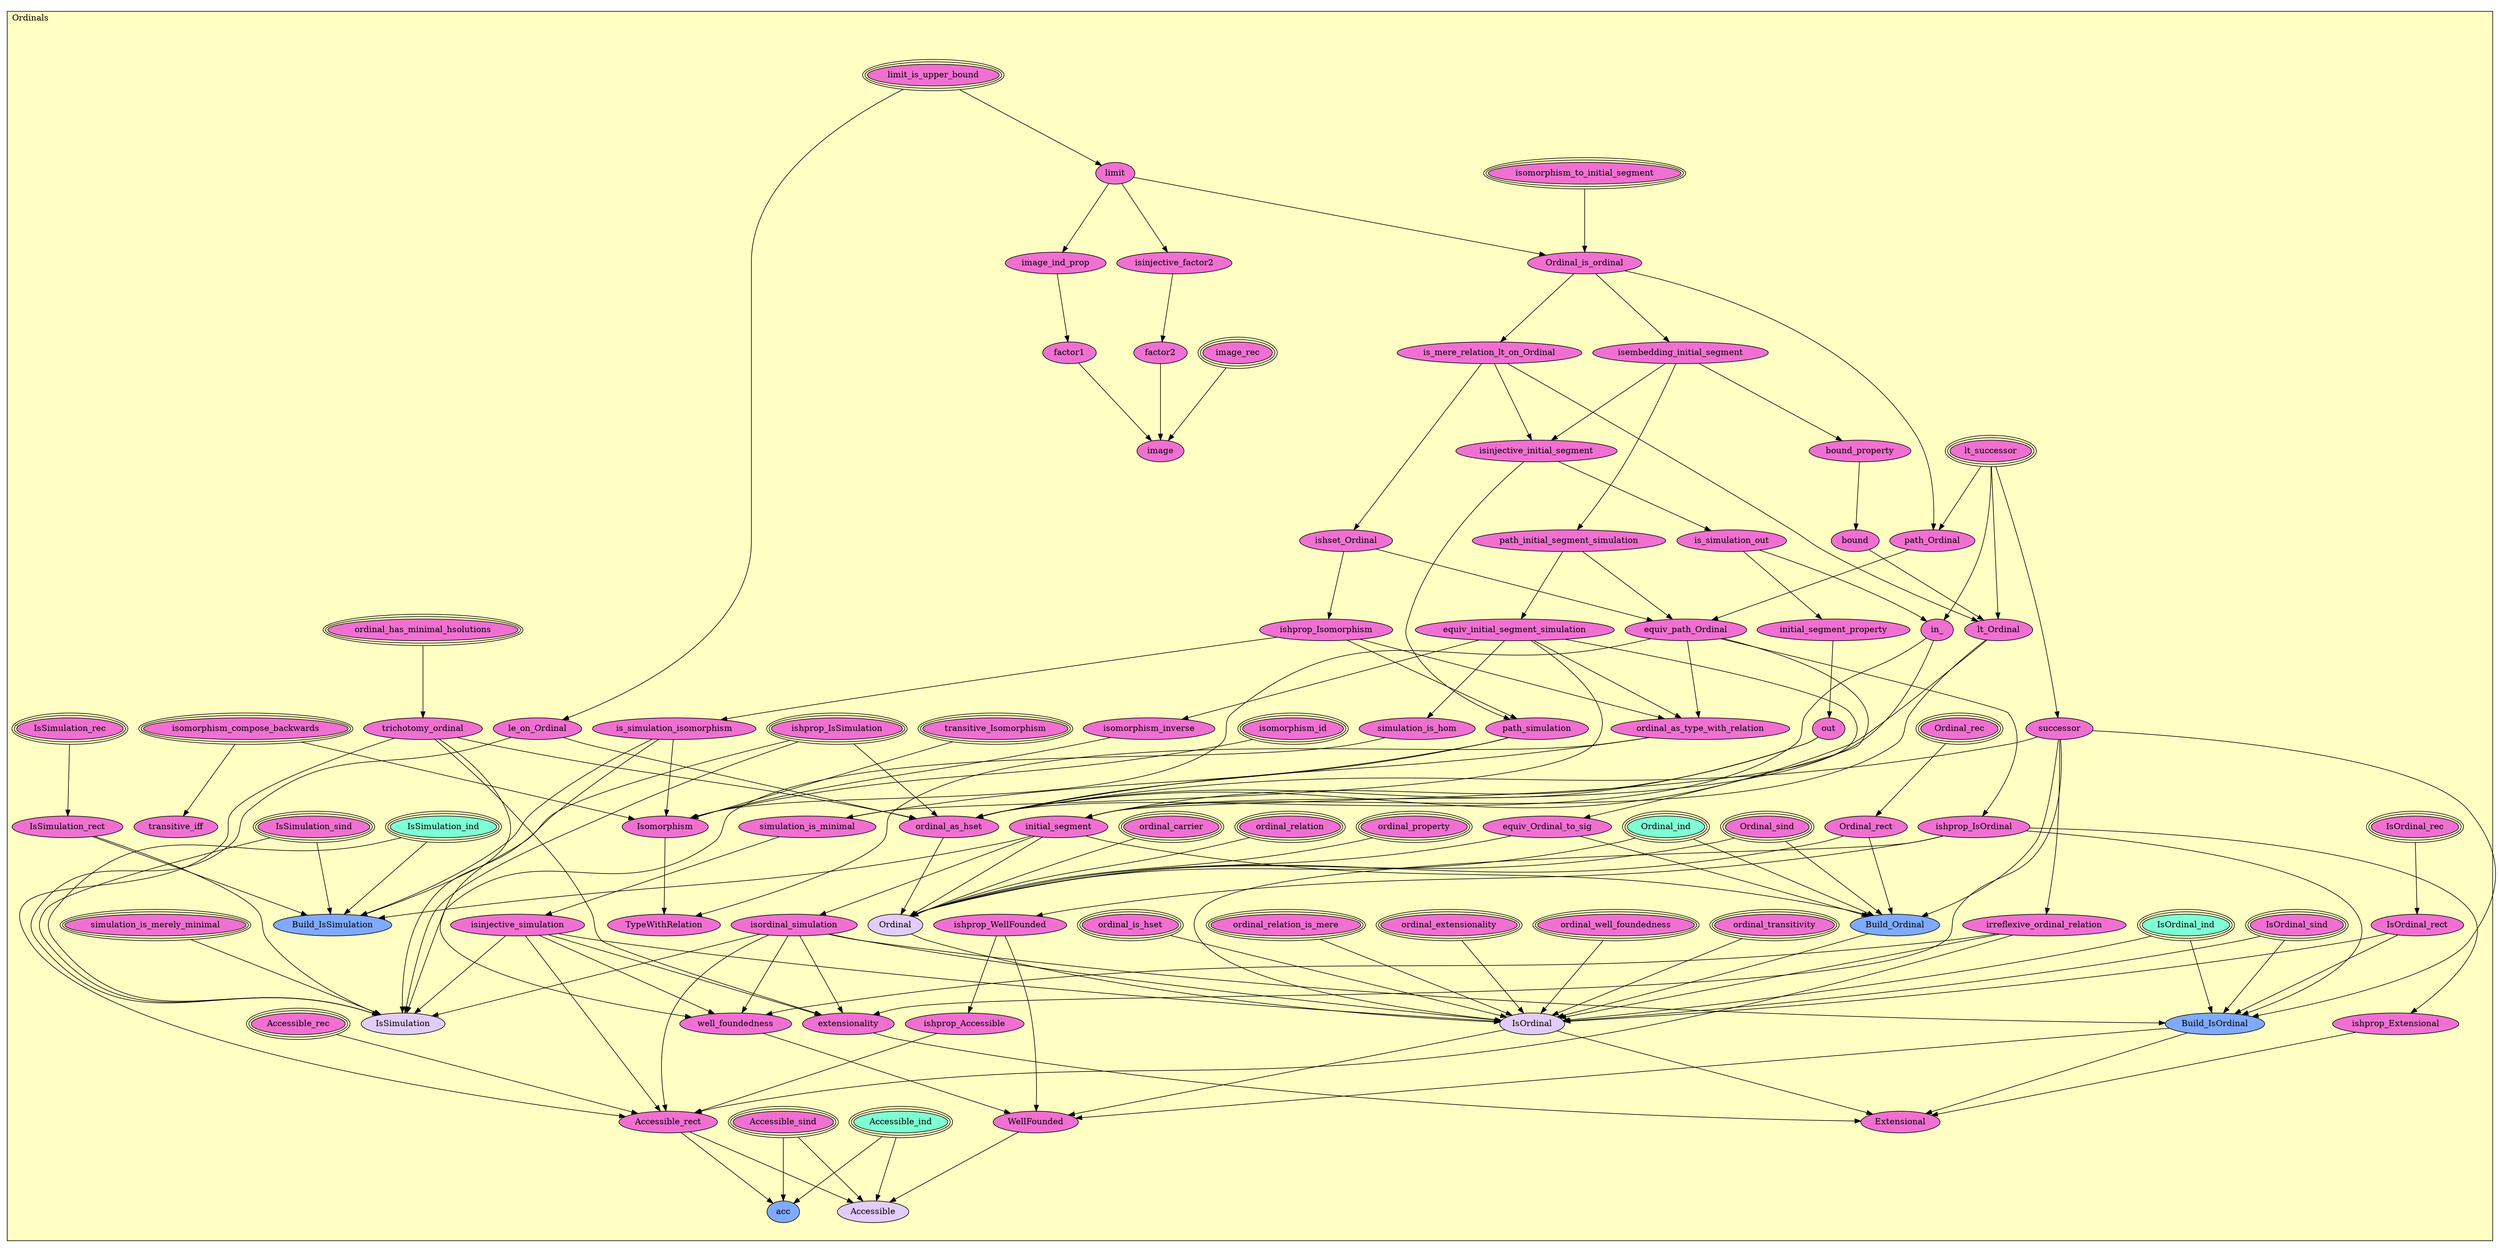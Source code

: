 digraph HoTT_Sets_Ordinals {
  graph [ratio=0.5]
  node [style=filled]
Ordinals_limit_is_upper_bound [label="limit_is_upper_bound", URL=<Ordinals.html#limit_is_upper_bound>, peripheries=3, fillcolor="#F070D1"] ;
Ordinals_le_on_Ordinal [label="le_on_Ordinal", URL=<Ordinals.html#le_on_Ordinal>, fillcolor="#F070D1"] ;
Ordinals_limit [label="limit", URL=<Ordinals.html#limit>, fillcolor="#F070D1"] ;
Ordinals_isinjective_factor2 [label="isinjective_factor2", URL=<Ordinals.html#isinjective_factor2>, fillcolor="#F070D1"] ;
Ordinals_factor2 [label="factor2", URL=<Ordinals.html#factor2>, fillcolor="#F070D1"] ;
Ordinals_image_rec [label="image_rec", URL=<Ordinals.html#image_rec>, peripheries=3, fillcolor="#F070D1"] ;
Ordinals_image_ind_prop [label="image_ind_prop", URL=<Ordinals.html#image_ind_prop>, fillcolor="#F070D1"] ;
Ordinals_factor1 [label="factor1", URL=<Ordinals.html#factor1>, fillcolor="#F070D1"] ;
Ordinals_image [label="image", URL=<Ordinals.html#image>, fillcolor="#F070D1"] ;
Ordinals_lt_successor [label="lt_successor", URL=<Ordinals.html#lt_successor>, peripheries=3, fillcolor="#F070D1"] ;
Ordinals_successor [label="successor", URL=<Ordinals.html#successor>, fillcolor="#F070D1"] ;
Ordinals_isomorphism_to_initial_segment [label="isomorphism_to_initial_segment", URL=<Ordinals.html#isomorphism_to_initial_segment>, peripheries=3, fillcolor="#F070D1"] ;
Ordinals_Ordinal_is_ordinal [label="Ordinal_is_ordinal", URL=<Ordinals.html#Ordinal_is_ordinal>, fillcolor="#F070D1"] ;
Ordinals_isembedding_initial_segment [label="isembedding_initial_segment", URL=<Ordinals.html#isembedding_initial_segment>, fillcolor="#F070D1"] ;
Ordinals_bound_property [label="bound_property", URL=<Ordinals.html#bound_property>, fillcolor="#F070D1"] ;
Ordinals_bound [label="bound", URL=<Ordinals.html#bound>, fillcolor="#F070D1"] ;
Ordinals_is_mere_relation_lt_on_Ordinal [label="is_mere_relation_lt_on_Ordinal", URL=<Ordinals.html#is_mere_relation_lt_on_Ordinal>, fillcolor="#F070D1"] ;
Ordinals_lt_Ordinal [label="lt_Ordinal", URL=<Ordinals.html#lt_Ordinal>, fillcolor="#F070D1"] ;
Ordinals_path_initial_segment_simulation [label="path_initial_segment_simulation", URL=<Ordinals.html#path_initial_segment_simulation>, fillcolor="#F070D1"] ;
Ordinals_equiv_initial_segment_simulation [label="equiv_initial_segment_simulation", URL=<Ordinals.html#equiv_initial_segment_simulation>, fillcolor="#F070D1"] ;
Ordinals_isinjective_initial_segment [label="isinjective_initial_segment", URL=<Ordinals.html#isinjective_initial_segment>, fillcolor="#F070D1"] ;
Ordinals_is_simulation_out [label="is_simulation_out", URL=<Ordinals.html#is_simulation_out>, fillcolor="#F070D1"] ;
Ordinals_initial_segment_property [label="initial_segment_property", URL=<Ordinals.html#initial_segment_property>, fillcolor="#F070D1"] ;
Ordinals_out [label="out", URL=<Ordinals.html#out>, fillcolor="#F070D1"] ;
Ordinals_in_ [label="in_", URL=<Ordinals.html#in_>, fillcolor="#F070D1"] ;
Ordinals_initial_segment [label="initial_segment", URL=<Ordinals.html#initial_segment>, fillcolor="#F070D1"] ;
Ordinals_isordinal_simulation [label="isordinal_simulation", URL=<Ordinals.html#isordinal_simulation>, fillcolor="#F070D1"] ;
Ordinals_ishset_Ordinal [label="ishset_Ordinal", URL=<Ordinals.html#ishset_Ordinal>, fillcolor="#F070D1"] ;
Ordinals_ishprop_Isomorphism [label="ishprop_Isomorphism", URL=<Ordinals.html#ishprop_Isomorphism>, fillcolor="#F070D1"] ;
Ordinals_is_simulation_isomorphism [label="is_simulation_isomorphism", URL=<Ordinals.html#is_simulation_isomorphism>, fillcolor="#F070D1"] ;
Ordinals_path_simulation [label="path_simulation", URL=<Ordinals.html#path_simulation>, fillcolor="#F070D1"] ;
Ordinals_simulation_is_minimal [label="simulation_is_minimal", URL=<Ordinals.html#simulation_is_minimal>, fillcolor="#F070D1"] ;
Ordinals_isinjective_simulation [label="isinjective_simulation", URL=<Ordinals.html#isinjective_simulation>, fillcolor="#F070D1"] ;
Ordinals_ishprop_IsSimulation [label="ishprop_IsSimulation", URL=<Ordinals.html#ishprop_IsSimulation>, peripheries=3, fillcolor="#F070D1"] ;
Ordinals_simulation_is_merely_minimal [label="simulation_is_merely_minimal", URL=<Ordinals.html#simulation_is_merely_minimal>, peripheries=3, fillcolor="#F070D1"] ;
Ordinals_simulation_is_hom [label="simulation_is_hom", URL=<Ordinals.html#simulation_is_hom>, fillcolor="#F070D1"] ;
Ordinals_IsSimulation_sind [label="IsSimulation_sind", URL=<Ordinals.html#IsSimulation_sind>, peripheries=3, fillcolor="#F070D1"] ;
Ordinals_IsSimulation_rec [label="IsSimulation_rec", URL=<Ordinals.html#IsSimulation_rec>, peripheries=3, fillcolor="#F070D1"] ;
Ordinals_IsSimulation_ind [label="IsSimulation_ind", URL=<Ordinals.html#IsSimulation_ind>, peripheries=3, fillcolor="#7FFFD4"] ;
Ordinals_IsSimulation_rect [label="IsSimulation_rect", URL=<Ordinals.html#IsSimulation_rect>, fillcolor="#F070D1"] ;
Ordinals_Build_IsSimulation [label="Build_IsSimulation", URL=<Ordinals.html#Build_IsSimulation>, fillcolor="#7FAAFF"] ;
Ordinals_IsSimulation [label="IsSimulation", URL=<Ordinals.html#IsSimulation>, fillcolor="#E2CDFA"] ;
Ordinals_ordinal_has_minimal_hsolutions [label="ordinal_has_minimal_hsolutions", URL=<Ordinals.html#ordinal_has_minimal_hsolutions>, peripheries=3, fillcolor="#F070D1"] ;
Ordinals_trichotomy_ordinal [label="trichotomy_ordinal", URL=<Ordinals.html#trichotomy_ordinal>, fillcolor="#F070D1"] ;
Ordinals_path_Ordinal [label="path_Ordinal", URL=<Ordinals.html#path_Ordinal>, fillcolor="#F070D1"] ;
Ordinals_equiv_path_Ordinal [label="equiv_path_Ordinal", URL=<Ordinals.html#equiv_path_Ordinal>, fillcolor="#F070D1"] ;
Ordinals_isomorphism_compose_backwards [label="isomorphism_compose_backwards", URL=<Ordinals.html#isomorphism_compose_backwards>, peripheries=3, fillcolor="#F070D1"] ;
Ordinals_transitive_Isomorphism [label="transitive_Isomorphism", URL=<Ordinals.html#transitive_Isomorphism>, peripheries=3, fillcolor="#F070D1"] ;
Ordinals_transitive_iff [label="transitive_iff", URL=<Ordinals.html#transitive_iff>, fillcolor="#F070D1"] ;
Ordinals_isomorphism_inverse [label="isomorphism_inverse", URL=<Ordinals.html#isomorphism_inverse>, fillcolor="#F070D1"] ;
Ordinals_isomorphism_id [label="isomorphism_id", URL=<Ordinals.html#isomorphism_id>, peripheries=3, fillcolor="#F070D1"] ;
Ordinals_Isomorphism [label="Isomorphism", URL=<Ordinals.html#Isomorphism>, fillcolor="#F070D1"] ;
Ordinals_equiv_Ordinal_to_sig [label="equiv_Ordinal_to_sig", URL=<Ordinals.html#equiv_Ordinal_to_sig>, fillcolor="#F070D1"] ;
Ordinals_ordinal_as_type_with_relation [label="ordinal_as_type_with_relation", URL=<Ordinals.html#ordinal_as_type_with_relation>, fillcolor="#F070D1"] ;
Ordinals_TypeWithRelation [label="TypeWithRelation", URL=<Ordinals.html#TypeWithRelation>, fillcolor="#F070D1"] ;
Ordinals_irreflexive_ordinal_relation [label="irreflexive_ordinal_relation", URL=<Ordinals.html#irreflexive_ordinal_relation>, fillcolor="#F070D1"] ;
Ordinals_ordinal_as_hset [label="ordinal_as_hset", URL=<Ordinals.html#ordinal_as_hset>, fillcolor="#F070D1"] ;
Ordinals_ordinal_property [label="ordinal_property", URL=<Ordinals.html#ordinal_property>, peripheries=3, fillcolor="#F070D1"] ;
Ordinals_ordinal_relation [label="ordinal_relation", URL=<Ordinals.html#ordinal_relation>, peripheries=3, fillcolor="#F070D1"] ;
Ordinals_ordinal_carrier [label="ordinal_carrier", URL=<Ordinals.html#ordinal_carrier>, peripheries=3, fillcolor="#F070D1"] ;
Ordinals_Ordinal_sind [label="Ordinal_sind", URL=<Ordinals.html#Ordinal_sind>, peripheries=3, fillcolor="#F070D1"] ;
Ordinals_Ordinal_rec [label="Ordinal_rec", URL=<Ordinals.html#Ordinal_rec>, peripheries=3, fillcolor="#F070D1"] ;
Ordinals_Ordinal_ind [label="Ordinal_ind", URL=<Ordinals.html#Ordinal_ind>, peripheries=3, fillcolor="#7FFFD4"] ;
Ordinals_Ordinal_rect [label="Ordinal_rect", URL=<Ordinals.html#Ordinal_rect>, fillcolor="#F070D1"] ;
Ordinals_Build_Ordinal [label="Build_Ordinal", URL=<Ordinals.html#Build_Ordinal>, fillcolor="#7FAAFF"] ;
Ordinals_Ordinal [label="Ordinal", URL=<Ordinals.html#Ordinal>, fillcolor="#E2CDFA"] ;
Ordinals_ishprop_IsOrdinal [label="ishprop_IsOrdinal", URL=<Ordinals.html#ishprop_IsOrdinal>, fillcolor="#F070D1"] ;
Ordinals_ordinal_transitivity [label="ordinal_transitivity", URL=<Ordinals.html#ordinal_transitivity>, peripheries=3, fillcolor="#F070D1"] ;
Ordinals_ordinal_well_foundedness [label="ordinal_well_foundedness", URL=<Ordinals.html#ordinal_well_foundedness>, peripheries=3, fillcolor="#F070D1"] ;
Ordinals_ordinal_extensionality [label="ordinal_extensionality", URL=<Ordinals.html#ordinal_extensionality>, peripheries=3, fillcolor="#F070D1"] ;
Ordinals_ordinal_relation_is_mere [label="ordinal_relation_is_mere", URL=<Ordinals.html#ordinal_relation_is_mere>, peripheries=3, fillcolor="#F070D1"] ;
Ordinals_ordinal_is_hset [label="ordinal_is_hset", URL=<Ordinals.html#ordinal_is_hset>, peripheries=3, fillcolor="#F070D1"] ;
Ordinals_IsOrdinal_sind [label="IsOrdinal_sind", URL=<Ordinals.html#IsOrdinal_sind>, peripheries=3, fillcolor="#F070D1"] ;
Ordinals_IsOrdinal_rec [label="IsOrdinal_rec", URL=<Ordinals.html#IsOrdinal_rec>, peripheries=3, fillcolor="#F070D1"] ;
Ordinals_IsOrdinal_ind [label="IsOrdinal_ind", URL=<Ordinals.html#IsOrdinal_ind>, peripheries=3, fillcolor="#7FFFD4"] ;
Ordinals_IsOrdinal_rect [label="IsOrdinal_rect", URL=<Ordinals.html#IsOrdinal_rect>, fillcolor="#F070D1"] ;
Ordinals_Build_IsOrdinal [label="Build_IsOrdinal", URL=<Ordinals.html#Build_IsOrdinal>, fillcolor="#7FAAFF"] ;
Ordinals_IsOrdinal [label="IsOrdinal", URL=<Ordinals.html#IsOrdinal>, fillcolor="#E2CDFA"] ;
Ordinals_ishprop_Extensional [label="ishprop_Extensional", URL=<Ordinals.html#ishprop_Extensional>, fillcolor="#F070D1"] ;
Ordinals_extensionality [label="extensionality", URL=<Ordinals.html#extensionality>, fillcolor="#F070D1"] ;
Ordinals_Extensional [label="Extensional", URL=<Ordinals.html#Extensional>, fillcolor="#F070D1"] ;
Ordinals_ishprop_WellFounded [label="ishprop_WellFounded", URL=<Ordinals.html#ishprop_WellFounded>, fillcolor="#F070D1"] ;
Ordinals_well_foundedness [label="well_foundedness", URL=<Ordinals.html#well_foundedness>, fillcolor="#F070D1"] ;
Ordinals_WellFounded [label="WellFounded", URL=<Ordinals.html#WellFounded>, fillcolor="#F070D1"] ;
Ordinals_ishprop_Accessible [label="ishprop_Accessible", URL=<Ordinals.html#ishprop_Accessible>, fillcolor="#F070D1"] ;
Ordinals_Accessible_sind [label="Accessible_sind", URL=<Ordinals.html#Accessible_sind>, peripheries=3, fillcolor="#F070D1"] ;
Ordinals_Accessible_rec [label="Accessible_rec", URL=<Ordinals.html#Accessible_rec>, peripheries=3, fillcolor="#F070D1"] ;
Ordinals_Accessible_ind [label="Accessible_ind", URL=<Ordinals.html#Accessible_ind>, peripheries=3, fillcolor="#7FFFD4"] ;
Ordinals_Accessible_rect [label="Accessible_rect", URL=<Ordinals.html#Accessible_rect>, fillcolor="#F070D1"] ;
Ordinals_acc [label="acc", URL=<Ordinals.html#acc>, fillcolor="#7FAAFF"] ;
Ordinals_Accessible [label="Accessible", URL=<Ordinals.html#Accessible>, fillcolor="#E2CDFA"] ;
  Ordinals_limit_is_upper_bound -> Ordinals_le_on_Ordinal [] ;
  Ordinals_limit_is_upper_bound -> Ordinals_limit [] ;
  Ordinals_le_on_Ordinal -> Ordinals_IsSimulation [] ;
  Ordinals_le_on_Ordinal -> Ordinals_ordinal_as_hset [] ;
  Ordinals_limit -> Ordinals_isinjective_factor2 [] ;
  Ordinals_limit -> Ordinals_image_ind_prop [] ;
  Ordinals_limit -> Ordinals_Ordinal_is_ordinal [] ;
  Ordinals_isinjective_factor2 -> Ordinals_factor2 [] ;
  Ordinals_factor2 -> Ordinals_image [] ;
  Ordinals_image_rec -> Ordinals_image [] ;
  Ordinals_image_ind_prop -> Ordinals_factor1 [] ;
  Ordinals_factor1 -> Ordinals_image [] ;
  Ordinals_lt_successor -> Ordinals_successor [] ;
  Ordinals_lt_successor -> Ordinals_lt_Ordinal [] ;
  Ordinals_lt_successor -> Ordinals_in_ [] ;
  Ordinals_lt_successor -> Ordinals_path_Ordinal [] ;
  Ordinals_successor -> Ordinals_irreflexive_ordinal_relation [] ;
  Ordinals_successor -> Ordinals_ordinal_as_hset [] ;
  Ordinals_successor -> Ordinals_Build_Ordinal [] ;
  Ordinals_successor -> Ordinals_Build_IsOrdinal [] ;
  Ordinals_successor -> Ordinals_extensionality [] ;
  Ordinals_isomorphism_to_initial_segment -> Ordinals_Ordinal_is_ordinal [] ;
  Ordinals_Ordinal_is_ordinal -> Ordinals_isembedding_initial_segment [] ;
  Ordinals_Ordinal_is_ordinal -> Ordinals_is_mere_relation_lt_on_Ordinal [] ;
  Ordinals_Ordinal_is_ordinal -> Ordinals_path_Ordinal [] ;
  Ordinals_isembedding_initial_segment -> Ordinals_bound_property [] ;
  Ordinals_isembedding_initial_segment -> Ordinals_path_initial_segment_simulation [] ;
  Ordinals_isembedding_initial_segment -> Ordinals_isinjective_initial_segment [] ;
  Ordinals_bound_property -> Ordinals_bound [] ;
  Ordinals_bound -> Ordinals_lt_Ordinal [] ;
  Ordinals_is_mere_relation_lt_on_Ordinal -> Ordinals_lt_Ordinal [] ;
  Ordinals_is_mere_relation_lt_on_Ordinal -> Ordinals_isinjective_initial_segment [] ;
  Ordinals_is_mere_relation_lt_on_Ordinal -> Ordinals_ishset_Ordinal [] ;
  Ordinals_lt_Ordinal -> Ordinals_initial_segment [] ;
  Ordinals_lt_Ordinal -> Ordinals_ordinal_as_hset [] ;
  Ordinals_path_initial_segment_simulation -> Ordinals_equiv_initial_segment_simulation [] ;
  Ordinals_path_initial_segment_simulation -> Ordinals_equiv_path_Ordinal [] ;
  Ordinals_equiv_initial_segment_simulation -> Ordinals_initial_segment [] ;
  Ordinals_equiv_initial_segment_simulation -> Ordinals_simulation_is_minimal [] ;
  Ordinals_equiv_initial_segment_simulation -> Ordinals_simulation_is_hom [] ;
  Ordinals_equiv_initial_segment_simulation -> Ordinals_isomorphism_inverse [] ;
  Ordinals_equiv_initial_segment_simulation -> Ordinals_ordinal_as_type_with_relation [] ;
  Ordinals_isinjective_initial_segment -> Ordinals_is_simulation_out [] ;
  Ordinals_isinjective_initial_segment -> Ordinals_path_simulation [] ;
  Ordinals_is_simulation_out -> Ordinals_initial_segment_property [] ;
  Ordinals_is_simulation_out -> Ordinals_in_ [] ;
  Ordinals_initial_segment_property -> Ordinals_out [] ;
  Ordinals_out -> Ordinals_initial_segment [] ;
  Ordinals_out -> Ordinals_ordinal_as_hset [] ;
  Ordinals_in_ -> Ordinals_initial_segment [] ;
  Ordinals_in_ -> Ordinals_ordinal_as_hset [] ;
  Ordinals_initial_segment -> Ordinals_isordinal_simulation [] ;
  Ordinals_initial_segment -> Ordinals_Build_IsSimulation [] ;
  Ordinals_initial_segment -> Ordinals_Build_Ordinal [] ;
  Ordinals_initial_segment -> Ordinals_Ordinal [] ;
  Ordinals_isordinal_simulation -> Ordinals_IsSimulation [] ;
  Ordinals_isordinal_simulation -> Ordinals_Build_IsOrdinal [] ;
  Ordinals_isordinal_simulation -> Ordinals_IsOrdinal [] ;
  Ordinals_isordinal_simulation -> Ordinals_extensionality [] ;
  Ordinals_isordinal_simulation -> Ordinals_well_foundedness [] ;
  Ordinals_isordinal_simulation -> Ordinals_Accessible_rect [] ;
  Ordinals_ishset_Ordinal -> Ordinals_ishprop_Isomorphism [] ;
  Ordinals_ishset_Ordinal -> Ordinals_equiv_path_Ordinal [] ;
  Ordinals_ishprop_Isomorphism -> Ordinals_is_simulation_isomorphism [] ;
  Ordinals_ishprop_Isomorphism -> Ordinals_path_simulation [] ;
  Ordinals_ishprop_Isomorphism -> Ordinals_ordinal_as_type_with_relation [] ;
  Ordinals_is_simulation_isomorphism -> Ordinals_Build_IsSimulation [] ;
  Ordinals_is_simulation_isomorphism -> Ordinals_IsSimulation [] ;
  Ordinals_is_simulation_isomorphism -> Ordinals_Isomorphism [] ;
  Ordinals_path_simulation -> Ordinals_simulation_is_minimal [] ;
  Ordinals_path_simulation -> Ordinals_ordinal_as_hset [] ;
  Ordinals_simulation_is_minimal -> Ordinals_isinjective_simulation [] ;
  Ordinals_isinjective_simulation -> Ordinals_IsSimulation [] ;
  Ordinals_isinjective_simulation -> Ordinals_IsOrdinal [] ;
  Ordinals_isinjective_simulation -> Ordinals_extensionality [] ;
  Ordinals_isinjective_simulation -> Ordinals_well_foundedness [] ;
  Ordinals_isinjective_simulation -> Ordinals_Accessible_rect [] ;
  Ordinals_ishprop_IsSimulation -> Ordinals_Build_IsSimulation [] ;
  Ordinals_ishprop_IsSimulation -> Ordinals_IsSimulation [] ;
  Ordinals_ishprop_IsSimulation -> Ordinals_ordinal_as_hset [] ;
  Ordinals_simulation_is_merely_minimal -> Ordinals_IsSimulation [] ;
  Ordinals_simulation_is_hom -> Ordinals_IsSimulation [] ;
  Ordinals_IsSimulation_sind -> Ordinals_Build_IsSimulation [] ;
  Ordinals_IsSimulation_sind -> Ordinals_IsSimulation [] ;
  Ordinals_IsSimulation_rec -> Ordinals_IsSimulation_rect [] ;
  Ordinals_IsSimulation_ind -> Ordinals_Build_IsSimulation [] ;
  Ordinals_IsSimulation_ind -> Ordinals_IsSimulation [] ;
  Ordinals_IsSimulation_rect -> Ordinals_Build_IsSimulation [] ;
  Ordinals_IsSimulation_rect -> Ordinals_IsSimulation [] ;
  Ordinals_ordinal_has_minimal_hsolutions -> Ordinals_trichotomy_ordinal [] ;
  Ordinals_trichotomy_ordinal -> Ordinals_ordinal_as_hset [] ;
  Ordinals_trichotomy_ordinal -> Ordinals_extensionality [] ;
  Ordinals_trichotomy_ordinal -> Ordinals_well_foundedness [] ;
  Ordinals_trichotomy_ordinal -> Ordinals_Accessible_rect [] ;
  Ordinals_path_Ordinal -> Ordinals_equiv_path_Ordinal [] ;
  Ordinals_equiv_path_Ordinal -> Ordinals_Isomorphism [] ;
  Ordinals_equiv_path_Ordinal -> Ordinals_equiv_Ordinal_to_sig [] ;
  Ordinals_equiv_path_Ordinal -> Ordinals_ordinal_as_type_with_relation [] ;
  Ordinals_equiv_path_Ordinal -> Ordinals_ishprop_IsOrdinal [] ;
  Ordinals_isomorphism_compose_backwards -> Ordinals_transitive_iff [] ;
  Ordinals_isomorphism_compose_backwards -> Ordinals_Isomorphism [] ;
  Ordinals_transitive_Isomorphism -> Ordinals_Isomorphism [] ;
  Ordinals_isomorphism_inverse -> Ordinals_Isomorphism [] ;
  Ordinals_isomorphism_id -> Ordinals_Isomorphism [] ;
  Ordinals_Isomorphism -> Ordinals_TypeWithRelation [] ;
  Ordinals_equiv_Ordinal_to_sig -> Ordinals_Build_Ordinal [] ;
  Ordinals_equiv_Ordinal_to_sig -> Ordinals_Ordinal [] ;
  Ordinals_ordinal_as_type_with_relation -> Ordinals_TypeWithRelation [] ;
  Ordinals_ordinal_as_type_with_relation -> Ordinals_ordinal_as_hset [] ;
  Ordinals_irreflexive_ordinal_relation -> Ordinals_IsOrdinal [] ;
  Ordinals_irreflexive_ordinal_relation -> Ordinals_well_foundedness [] ;
  Ordinals_irreflexive_ordinal_relation -> Ordinals_Accessible_rect [] ;
  Ordinals_ordinal_as_hset -> Ordinals_Ordinal [] ;
  Ordinals_ordinal_property -> Ordinals_Ordinal [] ;
  Ordinals_ordinal_relation -> Ordinals_Ordinal [] ;
  Ordinals_ordinal_carrier -> Ordinals_Ordinal [] ;
  Ordinals_Ordinal_sind -> Ordinals_Build_Ordinal [] ;
  Ordinals_Ordinal_sind -> Ordinals_Ordinal [] ;
  Ordinals_Ordinal_rec -> Ordinals_Ordinal_rect [] ;
  Ordinals_Ordinal_ind -> Ordinals_Build_Ordinal [] ;
  Ordinals_Ordinal_ind -> Ordinals_Ordinal [] ;
  Ordinals_Ordinal_rect -> Ordinals_Build_Ordinal [] ;
  Ordinals_Ordinal_rect -> Ordinals_Ordinal [] ;
  Ordinals_Build_Ordinal -> Ordinals_IsOrdinal [] ;
  Ordinals_Ordinal -> Ordinals_IsOrdinal [] ;
  Ordinals_ishprop_IsOrdinal -> Ordinals_Build_IsOrdinal [] ;
  Ordinals_ishprop_IsOrdinal -> Ordinals_IsOrdinal [] ;
  Ordinals_ishprop_IsOrdinal -> Ordinals_ishprop_Extensional [] ;
  Ordinals_ishprop_IsOrdinal -> Ordinals_ishprop_WellFounded [] ;
  Ordinals_ordinal_transitivity -> Ordinals_IsOrdinal [] ;
  Ordinals_ordinal_well_foundedness -> Ordinals_IsOrdinal [] ;
  Ordinals_ordinal_extensionality -> Ordinals_IsOrdinal [] ;
  Ordinals_ordinal_relation_is_mere -> Ordinals_IsOrdinal [] ;
  Ordinals_ordinal_is_hset -> Ordinals_IsOrdinal [] ;
  Ordinals_IsOrdinal_sind -> Ordinals_Build_IsOrdinal [] ;
  Ordinals_IsOrdinal_sind -> Ordinals_IsOrdinal [] ;
  Ordinals_IsOrdinal_rec -> Ordinals_IsOrdinal_rect [] ;
  Ordinals_IsOrdinal_ind -> Ordinals_Build_IsOrdinal [] ;
  Ordinals_IsOrdinal_ind -> Ordinals_IsOrdinal [] ;
  Ordinals_IsOrdinal_rect -> Ordinals_Build_IsOrdinal [] ;
  Ordinals_IsOrdinal_rect -> Ordinals_IsOrdinal [] ;
  Ordinals_Build_IsOrdinal -> Ordinals_Extensional [] ;
  Ordinals_Build_IsOrdinal -> Ordinals_WellFounded [] ;
  Ordinals_IsOrdinal -> Ordinals_Extensional [] ;
  Ordinals_IsOrdinal -> Ordinals_WellFounded [] ;
  Ordinals_ishprop_Extensional -> Ordinals_Extensional [] ;
  Ordinals_extensionality -> Ordinals_Extensional [] ;
  Ordinals_ishprop_WellFounded -> Ordinals_WellFounded [] ;
  Ordinals_ishprop_WellFounded -> Ordinals_ishprop_Accessible [] ;
  Ordinals_well_foundedness -> Ordinals_WellFounded [] ;
  Ordinals_WellFounded -> Ordinals_Accessible [] ;
  Ordinals_ishprop_Accessible -> Ordinals_Accessible_rect [] ;
  Ordinals_Accessible_sind -> Ordinals_acc [] ;
  Ordinals_Accessible_sind -> Ordinals_Accessible [] ;
  Ordinals_Accessible_rec -> Ordinals_Accessible_rect [] ;
  Ordinals_Accessible_ind -> Ordinals_acc [] ;
  Ordinals_Accessible_ind -> Ordinals_Accessible [] ;
  Ordinals_Accessible_rect -> Ordinals_acc [] ;
  Ordinals_Accessible_rect -> Ordinals_Accessible [] ;
subgraph cluster_Ordinals { label="Ordinals"; fillcolor="#FFFFC3"; labeljust=l; style=filled 
Ordinals_Accessible; Ordinals_acc; Ordinals_Accessible_rect; Ordinals_Accessible_ind; Ordinals_Accessible_rec; Ordinals_Accessible_sind; Ordinals_ishprop_Accessible; Ordinals_WellFounded; Ordinals_well_foundedness; Ordinals_ishprop_WellFounded; Ordinals_Extensional; Ordinals_extensionality; Ordinals_ishprop_Extensional; Ordinals_IsOrdinal; Ordinals_Build_IsOrdinal; Ordinals_IsOrdinal_rect; Ordinals_IsOrdinal_ind; Ordinals_IsOrdinal_rec; Ordinals_IsOrdinal_sind; Ordinals_ordinal_is_hset; Ordinals_ordinal_relation_is_mere; Ordinals_ordinal_extensionality; Ordinals_ordinal_well_foundedness; Ordinals_ordinal_transitivity; Ordinals_ishprop_IsOrdinal; Ordinals_Ordinal; Ordinals_Build_Ordinal; Ordinals_Ordinal_rect; Ordinals_Ordinal_ind; Ordinals_Ordinal_rec; Ordinals_Ordinal_sind; Ordinals_ordinal_carrier; Ordinals_ordinal_relation; Ordinals_ordinal_property; Ordinals_ordinal_as_hset; Ordinals_irreflexive_ordinal_relation; Ordinals_TypeWithRelation; Ordinals_ordinal_as_type_with_relation; Ordinals_equiv_Ordinal_to_sig; Ordinals_Isomorphism; Ordinals_isomorphism_id; Ordinals_isomorphism_inverse; Ordinals_transitive_iff; Ordinals_transitive_Isomorphism; Ordinals_isomorphism_compose_backwards; Ordinals_equiv_path_Ordinal; Ordinals_path_Ordinal; Ordinals_trichotomy_ordinal; Ordinals_ordinal_has_minimal_hsolutions; Ordinals_IsSimulation; Ordinals_Build_IsSimulation; Ordinals_IsSimulation_rect; Ordinals_IsSimulation_ind; Ordinals_IsSimulation_rec; Ordinals_IsSimulation_sind; Ordinals_simulation_is_hom; Ordinals_simulation_is_merely_minimal; Ordinals_ishprop_IsSimulation; Ordinals_isinjective_simulation; Ordinals_simulation_is_minimal; Ordinals_path_simulation; Ordinals_is_simulation_isomorphism; Ordinals_ishprop_Isomorphism; Ordinals_ishset_Ordinal; Ordinals_isordinal_simulation; Ordinals_initial_segment; Ordinals_in_; Ordinals_out; Ordinals_initial_segment_property; Ordinals_is_simulation_out; Ordinals_isinjective_initial_segment; Ordinals_equiv_initial_segment_simulation; Ordinals_path_initial_segment_simulation; Ordinals_lt_Ordinal; Ordinals_is_mere_relation_lt_on_Ordinal; Ordinals_bound; Ordinals_bound_property; Ordinals_isembedding_initial_segment; Ordinals_Ordinal_is_ordinal; Ordinals_isomorphism_to_initial_segment; Ordinals_successor; Ordinals_lt_successor; Ordinals_image; Ordinals_factor1; Ordinals_image_ind_prop; Ordinals_image_rec; Ordinals_factor2; Ordinals_isinjective_factor2; Ordinals_limit; Ordinals_le_on_Ordinal; Ordinals_limit_is_upper_bound; };
} /* END */
